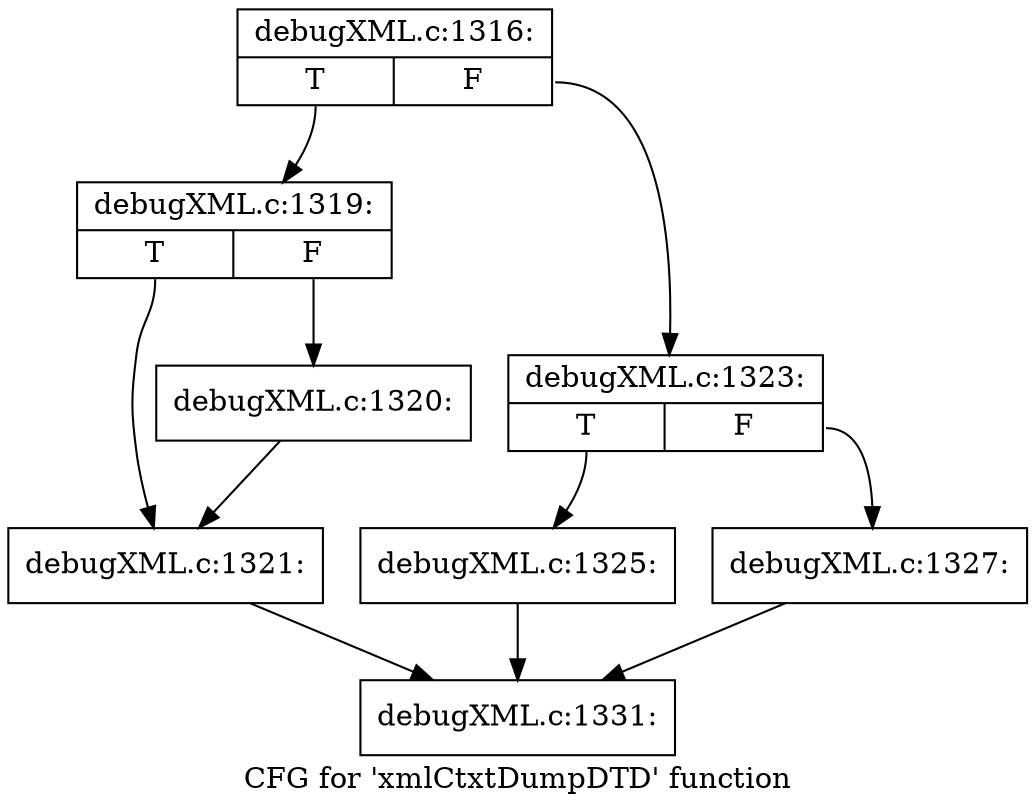 digraph "CFG for 'xmlCtxtDumpDTD' function" {
	label="CFG for 'xmlCtxtDumpDTD' function";

	Node0x4b79750 [shape=record,label="{debugXML.c:1316:|{<s0>T|<s1>F}}"];
	Node0x4b79750:s0 -> Node0x4b79ad0;
	Node0x4b79750:s1 -> Node0x4b79b20;
	Node0x4b79ad0 [shape=record,label="{debugXML.c:1319:|{<s0>T|<s1>F}}"];
	Node0x4b79ad0:s0 -> Node0x4b7cc00;
	Node0x4b79ad0:s1 -> Node0x4b7cbb0;
	Node0x4b7cbb0 [shape=record,label="{debugXML.c:1320:}"];
	Node0x4b7cbb0 -> Node0x4b7cc00;
	Node0x4b7cc00 [shape=record,label="{debugXML.c:1321:}"];
	Node0x4b7cc00 -> Node0x4b7d7b0;
	Node0x4b79b20 [shape=record,label="{debugXML.c:1323:|{<s0>T|<s1>F}}"];
	Node0x4b79b20:s0 -> Node0x4b7d760;
	Node0x4b79b20:s1 -> Node0x4b7d800;
	Node0x4b7d760 [shape=record,label="{debugXML.c:1325:}"];
	Node0x4b7d760 -> Node0x4b7d7b0;
	Node0x4b7d800 [shape=record,label="{debugXML.c:1327:}"];
	Node0x4b7d800 -> Node0x4b7d7b0;
	Node0x4b7d7b0 [shape=record,label="{debugXML.c:1331:}"];
}
